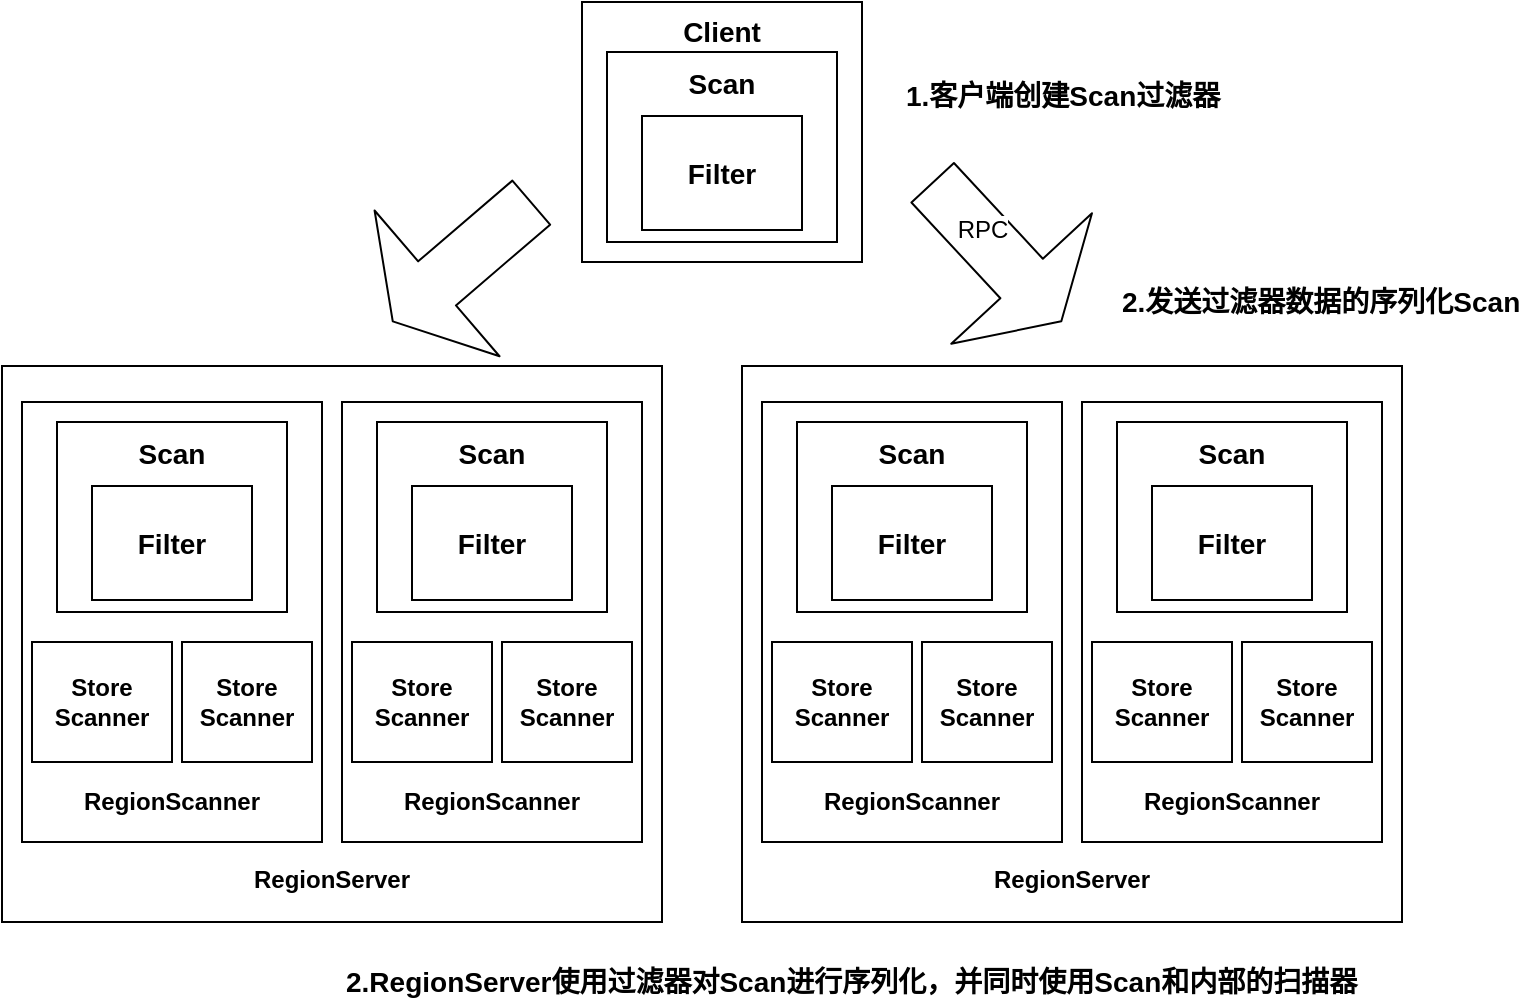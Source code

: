 <mxfile version="12.6.5" type="device"><diagram id="prtHgNgQTEPvFCAcTncT" name="Page-1"><mxGraphModel dx="1024" dy="592" grid="1" gridSize="10" guides="1" tooltips="1" connect="1" arrows="1" fold="1" page="1" pageScale="1" pageWidth="2339" pageHeight="3300" math="0" shadow="0"><root><mxCell id="0"/><mxCell id="1" parent="0"/><mxCell id="l1NZOH2wTeTV0U-4TV8y-30" value="" style="rounded=0;whiteSpace=wrap;html=1;" vertex="1" parent="1"><mxGeometry x="120" y="222" width="330" height="278" as="geometry"/></mxCell><mxCell id="l1NZOH2wTeTV0U-4TV8y-1" value="" style="rounded=0;whiteSpace=wrap;html=1;" vertex="1" parent="1"><mxGeometry x="410" y="40" width="140" height="130" as="geometry"/></mxCell><mxCell id="l1NZOH2wTeTV0U-4TV8y-2" value="&lt;b&gt;&lt;font style=&quot;font-size: 14px&quot;&gt;Client&lt;/font&gt;&lt;/b&gt;" style="text;html=1;strokeColor=none;fillColor=none;align=center;verticalAlign=middle;whiteSpace=wrap;rounded=0;" vertex="1" parent="1"><mxGeometry x="460" y="45" width="40" height="20" as="geometry"/></mxCell><mxCell id="l1NZOH2wTeTV0U-4TV8y-3" value="" style="rounded=0;whiteSpace=wrap;html=1;" vertex="1" parent="1"><mxGeometry x="422.5" y="65" width="115" height="95" as="geometry"/></mxCell><mxCell id="l1NZOH2wTeTV0U-4TV8y-4" value="" style="rounded=0;whiteSpace=wrap;html=1;" vertex="1" parent="1"><mxGeometry x="440" y="97" width="80" height="57" as="geometry"/></mxCell><mxCell id="l1NZOH2wTeTV0U-4TV8y-5" value="&lt;b&gt;&lt;font style=&quot;font-size: 14px&quot;&gt;Scan&lt;/font&gt;&lt;/b&gt;" style="text;html=1;strokeColor=none;fillColor=none;align=center;verticalAlign=middle;whiteSpace=wrap;rounded=0;" vertex="1" parent="1"><mxGeometry x="460" y="71" width="40" height="20" as="geometry"/></mxCell><mxCell id="l1NZOH2wTeTV0U-4TV8y-6" value="&lt;b&gt;&lt;font style=&quot;font-size: 14px&quot;&gt;Filter&lt;/font&gt;&lt;/b&gt;" style="text;html=1;strokeColor=none;fillColor=none;align=center;verticalAlign=middle;whiteSpace=wrap;rounded=0;" vertex="1" parent="1"><mxGeometry x="460" y="115.5" width="40" height="20" as="geometry"/></mxCell><mxCell id="l1NZOH2wTeTV0U-4TV8y-7" value="&lt;font style=&quot;font-size: 14px&quot;&gt;&lt;b&gt;1.客户端创建Scan过滤器&lt;/b&gt;&lt;/font&gt;" style="text;html=1;strokeColor=none;fillColor=none;align=left;verticalAlign=middle;whiteSpace=wrap;rounded=0;" vertex="1" parent="1"><mxGeometry x="570" y="77" width="170" height="20" as="geometry"/></mxCell><mxCell id="l1NZOH2wTeTV0U-4TV8y-9" value="" style="rounded=0;whiteSpace=wrap;html=1;" vertex="1" parent="1"><mxGeometry x="130" y="240" width="150" height="220" as="geometry"/></mxCell><mxCell id="l1NZOH2wTeTV0U-4TV8y-11" value="" style="rounded=0;whiteSpace=wrap;html=1;" vertex="1" parent="1"><mxGeometry x="147.5" y="250" width="115" height="95" as="geometry"/></mxCell><mxCell id="l1NZOH2wTeTV0U-4TV8y-12" value="" style="rounded=0;whiteSpace=wrap;html=1;" vertex="1" parent="1"><mxGeometry x="165" y="282" width="80" height="57" as="geometry"/></mxCell><mxCell id="l1NZOH2wTeTV0U-4TV8y-13" value="&lt;b&gt;&lt;font style=&quot;font-size: 14px&quot;&gt;Scan&lt;/font&gt;&lt;/b&gt;" style="text;html=1;strokeColor=none;fillColor=none;align=center;verticalAlign=middle;whiteSpace=wrap;rounded=0;" vertex="1" parent="1"><mxGeometry x="185" y="256" width="40" height="20" as="geometry"/></mxCell><mxCell id="l1NZOH2wTeTV0U-4TV8y-14" value="&lt;b&gt;&lt;font style=&quot;font-size: 14px&quot;&gt;Filter&lt;/font&gt;&lt;/b&gt;" style="text;html=1;strokeColor=none;fillColor=none;align=center;verticalAlign=middle;whiteSpace=wrap;rounded=0;" vertex="1" parent="1"><mxGeometry x="185" y="300.5" width="40" height="20" as="geometry"/></mxCell><mxCell id="l1NZOH2wTeTV0U-4TV8y-19" value="&lt;b&gt;Store Scanner&lt;/b&gt;" style="rounded=0;whiteSpace=wrap;html=1;" vertex="1" parent="1"><mxGeometry x="135" y="360" width="70" height="60" as="geometry"/></mxCell><mxCell id="l1NZOH2wTeTV0U-4TV8y-20" value="&lt;b&gt;Store&lt;br&gt;Scanner&lt;/b&gt;" style="rounded=0;whiteSpace=wrap;html=1;" vertex="1" parent="1"><mxGeometry x="210" y="360" width="65" height="60" as="geometry"/></mxCell><mxCell id="l1NZOH2wTeTV0U-4TV8y-21" value="&lt;b&gt;RegionScanner&lt;/b&gt;" style="text;html=1;strokeColor=none;fillColor=none;align=center;verticalAlign=middle;whiteSpace=wrap;rounded=0;" vertex="1" parent="1"><mxGeometry x="185" y="430" width="40" height="20" as="geometry"/></mxCell><mxCell id="l1NZOH2wTeTV0U-4TV8y-22" value="" style="rounded=0;whiteSpace=wrap;html=1;" vertex="1" parent="1"><mxGeometry x="290" y="240" width="150" height="220" as="geometry"/></mxCell><mxCell id="l1NZOH2wTeTV0U-4TV8y-23" value="" style="rounded=0;whiteSpace=wrap;html=1;" vertex="1" parent="1"><mxGeometry x="307.5" y="250" width="115" height="95" as="geometry"/></mxCell><mxCell id="l1NZOH2wTeTV0U-4TV8y-24" value="" style="rounded=0;whiteSpace=wrap;html=1;" vertex="1" parent="1"><mxGeometry x="325" y="282" width="80" height="57" as="geometry"/></mxCell><mxCell id="l1NZOH2wTeTV0U-4TV8y-25" value="&lt;b&gt;&lt;font style=&quot;font-size: 14px&quot;&gt;Scan&lt;/font&gt;&lt;/b&gt;" style="text;html=1;strokeColor=none;fillColor=none;align=center;verticalAlign=middle;whiteSpace=wrap;rounded=0;" vertex="1" parent="1"><mxGeometry x="345" y="256" width="40" height="20" as="geometry"/></mxCell><mxCell id="l1NZOH2wTeTV0U-4TV8y-26" value="&lt;b&gt;&lt;font style=&quot;font-size: 14px&quot;&gt;Filter&lt;/font&gt;&lt;/b&gt;" style="text;html=1;strokeColor=none;fillColor=none;align=center;verticalAlign=middle;whiteSpace=wrap;rounded=0;" vertex="1" parent="1"><mxGeometry x="345" y="300.5" width="40" height="20" as="geometry"/></mxCell><mxCell id="l1NZOH2wTeTV0U-4TV8y-27" value="&lt;b&gt;Store Scanner&lt;/b&gt;" style="rounded=0;whiteSpace=wrap;html=1;" vertex="1" parent="1"><mxGeometry x="295" y="360" width="70" height="60" as="geometry"/></mxCell><mxCell id="l1NZOH2wTeTV0U-4TV8y-28" value="&lt;b&gt;Store&lt;br&gt;Scanner&lt;/b&gt;" style="rounded=0;whiteSpace=wrap;html=1;" vertex="1" parent="1"><mxGeometry x="370" y="360" width="65" height="60" as="geometry"/></mxCell><mxCell id="l1NZOH2wTeTV0U-4TV8y-29" value="&lt;b&gt;RegionScanner&lt;/b&gt;" style="text;html=1;strokeColor=none;fillColor=none;align=center;verticalAlign=middle;whiteSpace=wrap;rounded=0;" vertex="1" parent="1"><mxGeometry x="345" y="430" width="40" height="20" as="geometry"/></mxCell><mxCell id="l1NZOH2wTeTV0U-4TV8y-31" value="&lt;b&gt;RegionServer&lt;/b&gt;" style="text;html=1;strokeColor=none;fillColor=none;align=center;verticalAlign=middle;whiteSpace=wrap;rounded=0;" vertex="1" parent="1"><mxGeometry x="265" y="469" width="40" height="20" as="geometry"/></mxCell><mxCell id="l1NZOH2wTeTV0U-4TV8y-32" value="" style="rounded=0;whiteSpace=wrap;html=1;" vertex="1" parent="1"><mxGeometry x="490" y="222" width="330" height="278" as="geometry"/></mxCell><mxCell id="l1NZOH2wTeTV0U-4TV8y-33" value="" style="rounded=0;whiteSpace=wrap;html=1;" vertex="1" parent="1"><mxGeometry x="500" y="240" width="150" height="220" as="geometry"/></mxCell><mxCell id="l1NZOH2wTeTV0U-4TV8y-34" value="" style="rounded=0;whiteSpace=wrap;html=1;" vertex="1" parent="1"><mxGeometry x="517.5" y="250" width="115" height="95" as="geometry"/></mxCell><mxCell id="l1NZOH2wTeTV0U-4TV8y-35" value="" style="rounded=0;whiteSpace=wrap;html=1;" vertex="1" parent="1"><mxGeometry x="535" y="282" width="80" height="57" as="geometry"/></mxCell><mxCell id="l1NZOH2wTeTV0U-4TV8y-36" value="&lt;b&gt;&lt;font style=&quot;font-size: 14px&quot;&gt;Scan&lt;/font&gt;&lt;/b&gt;" style="text;html=1;strokeColor=none;fillColor=none;align=center;verticalAlign=middle;whiteSpace=wrap;rounded=0;" vertex="1" parent="1"><mxGeometry x="555" y="256" width="40" height="20" as="geometry"/></mxCell><mxCell id="l1NZOH2wTeTV0U-4TV8y-37" value="&lt;b&gt;&lt;font style=&quot;font-size: 14px&quot;&gt;Filter&lt;/font&gt;&lt;/b&gt;" style="text;html=1;strokeColor=none;fillColor=none;align=center;verticalAlign=middle;whiteSpace=wrap;rounded=0;" vertex="1" parent="1"><mxGeometry x="555" y="300.5" width="40" height="20" as="geometry"/></mxCell><mxCell id="l1NZOH2wTeTV0U-4TV8y-38" value="&lt;b&gt;Store Scanner&lt;/b&gt;" style="rounded=0;whiteSpace=wrap;html=1;" vertex="1" parent="1"><mxGeometry x="505" y="360" width="70" height="60" as="geometry"/></mxCell><mxCell id="l1NZOH2wTeTV0U-4TV8y-39" value="&lt;b&gt;Store&lt;br&gt;Scanner&lt;/b&gt;" style="rounded=0;whiteSpace=wrap;html=1;" vertex="1" parent="1"><mxGeometry x="580" y="360" width="65" height="60" as="geometry"/></mxCell><mxCell id="l1NZOH2wTeTV0U-4TV8y-40" value="&lt;b&gt;RegionScanner&lt;/b&gt;" style="text;html=1;strokeColor=none;fillColor=none;align=center;verticalAlign=middle;whiteSpace=wrap;rounded=0;" vertex="1" parent="1"><mxGeometry x="555" y="430" width="40" height="20" as="geometry"/></mxCell><mxCell id="l1NZOH2wTeTV0U-4TV8y-41" value="" style="rounded=0;whiteSpace=wrap;html=1;" vertex="1" parent="1"><mxGeometry x="660" y="240" width="150" height="220" as="geometry"/></mxCell><mxCell id="l1NZOH2wTeTV0U-4TV8y-42" value="" style="rounded=0;whiteSpace=wrap;html=1;" vertex="1" parent="1"><mxGeometry x="677.5" y="250" width="115" height="95" as="geometry"/></mxCell><mxCell id="l1NZOH2wTeTV0U-4TV8y-43" value="" style="rounded=0;whiteSpace=wrap;html=1;" vertex="1" parent="1"><mxGeometry x="695" y="282" width="80" height="57" as="geometry"/></mxCell><mxCell id="l1NZOH2wTeTV0U-4TV8y-44" value="&lt;b&gt;&lt;font style=&quot;font-size: 14px&quot;&gt;Scan&lt;/font&gt;&lt;/b&gt;" style="text;html=1;strokeColor=none;fillColor=none;align=center;verticalAlign=middle;whiteSpace=wrap;rounded=0;" vertex="1" parent="1"><mxGeometry x="715" y="256" width="40" height="20" as="geometry"/></mxCell><mxCell id="l1NZOH2wTeTV0U-4TV8y-45" value="&lt;b&gt;&lt;font style=&quot;font-size: 14px&quot;&gt;Filter&lt;/font&gt;&lt;/b&gt;" style="text;html=1;strokeColor=none;fillColor=none;align=center;verticalAlign=middle;whiteSpace=wrap;rounded=0;" vertex="1" parent="1"><mxGeometry x="715" y="300.5" width="40" height="20" as="geometry"/></mxCell><mxCell id="l1NZOH2wTeTV0U-4TV8y-46" value="&lt;b&gt;Store Scanner&lt;/b&gt;" style="rounded=0;whiteSpace=wrap;html=1;" vertex="1" parent="1"><mxGeometry x="665" y="360" width="70" height="60" as="geometry"/></mxCell><mxCell id="l1NZOH2wTeTV0U-4TV8y-47" value="&lt;b&gt;Store&lt;br&gt;Scanner&lt;/b&gt;" style="rounded=0;whiteSpace=wrap;html=1;" vertex="1" parent="1"><mxGeometry x="740" y="360" width="65" height="60" as="geometry"/></mxCell><mxCell id="l1NZOH2wTeTV0U-4TV8y-48" value="&lt;b&gt;RegionScanner&lt;/b&gt;" style="text;html=1;strokeColor=none;fillColor=none;align=center;verticalAlign=middle;whiteSpace=wrap;rounded=0;" vertex="1" parent="1"><mxGeometry x="715" y="430" width="40" height="20" as="geometry"/></mxCell><mxCell id="l1NZOH2wTeTV0U-4TV8y-49" value="&lt;b&gt;RegionServer&lt;/b&gt;" style="text;html=1;strokeColor=none;fillColor=none;align=center;verticalAlign=middle;whiteSpace=wrap;rounded=0;" vertex="1" parent="1"><mxGeometry x="635" y="469" width="40" height="20" as="geometry"/></mxCell><mxCell id="l1NZOH2wTeTV0U-4TV8y-51" value="" style="shape=flexArrow;endArrow=classic;html=1;endWidth=66;endSize=9.39;width=29;" edge="1" parent="1"><mxGeometry width="50" height="50" relative="1" as="geometry"><mxPoint x="385" y="140" as="sourcePoint"/><mxPoint x="315" y="200" as="targetPoint"/></mxGeometry></mxCell><mxCell id="l1NZOH2wTeTV0U-4TV8y-52" value="" style="shape=flexArrow;endArrow=classic;html=1;endWidth=66;endSize=9.39;width=29;" edge="1" parent="1"><mxGeometry width="50" height="50" relative="1" as="geometry"><mxPoint x="585" y="130" as="sourcePoint"/><mxPoint x="650" y="200" as="targetPoint"/></mxGeometry></mxCell><mxCell id="l1NZOH2wTeTV0U-4TV8y-53" value="RPC" style="text;html=1;align=center;verticalAlign=middle;resizable=0;points=[];labelBackgroundColor=#ffffff;" vertex="1" connectable="0" parent="l1NZOH2wTeTV0U-4TV8y-52"><mxGeometry x="-0.528" y="-5" relative="1" as="geometry"><mxPoint x="13.01" y="3.74" as="offset"/></mxGeometry></mxCell><mxCell id="l1NZOH2wTeTV0U-4TV8y-55" value="&lt;font style=&quot;font-size: 14px&quot;&gt;&lt;b&gt;2.发送过滤器数据的序列化Scan&lt;/b&gt;&lt;/font&gt;" style="text;html=1;strokeColor=none;fillColor=none;align=left;verticalAlign=middle;whiteSpace=wrap;rounded=0;" vertex="1" parent="1"><mxGeometry x="677.5" y="180" width="202.5" height="20" as="geometry"/></mxCell><mxCell id="l1NZOH2wTeTV0U-4TV8y-56" value="&lt;font style=&quot;font-size: 14px&quot;&gt;&lt;b&gt;2.RegionServer使用过滤器对Scan进行序列化，并同时使用Scan和内部的扫描器&lt;/b&gt;&lt;/font&gt;" style="text;html=1;strokeColor=none;fillColor=none;align=left;verticalAlign=middle;whiteSpace=wrap;rounded=0;" vertex="1" parent="1"><mxGeometry x="290" y="520" width="540" height="20" as="geometry"/></mxCell></root></mxGraphModel></diagram></mxfile>